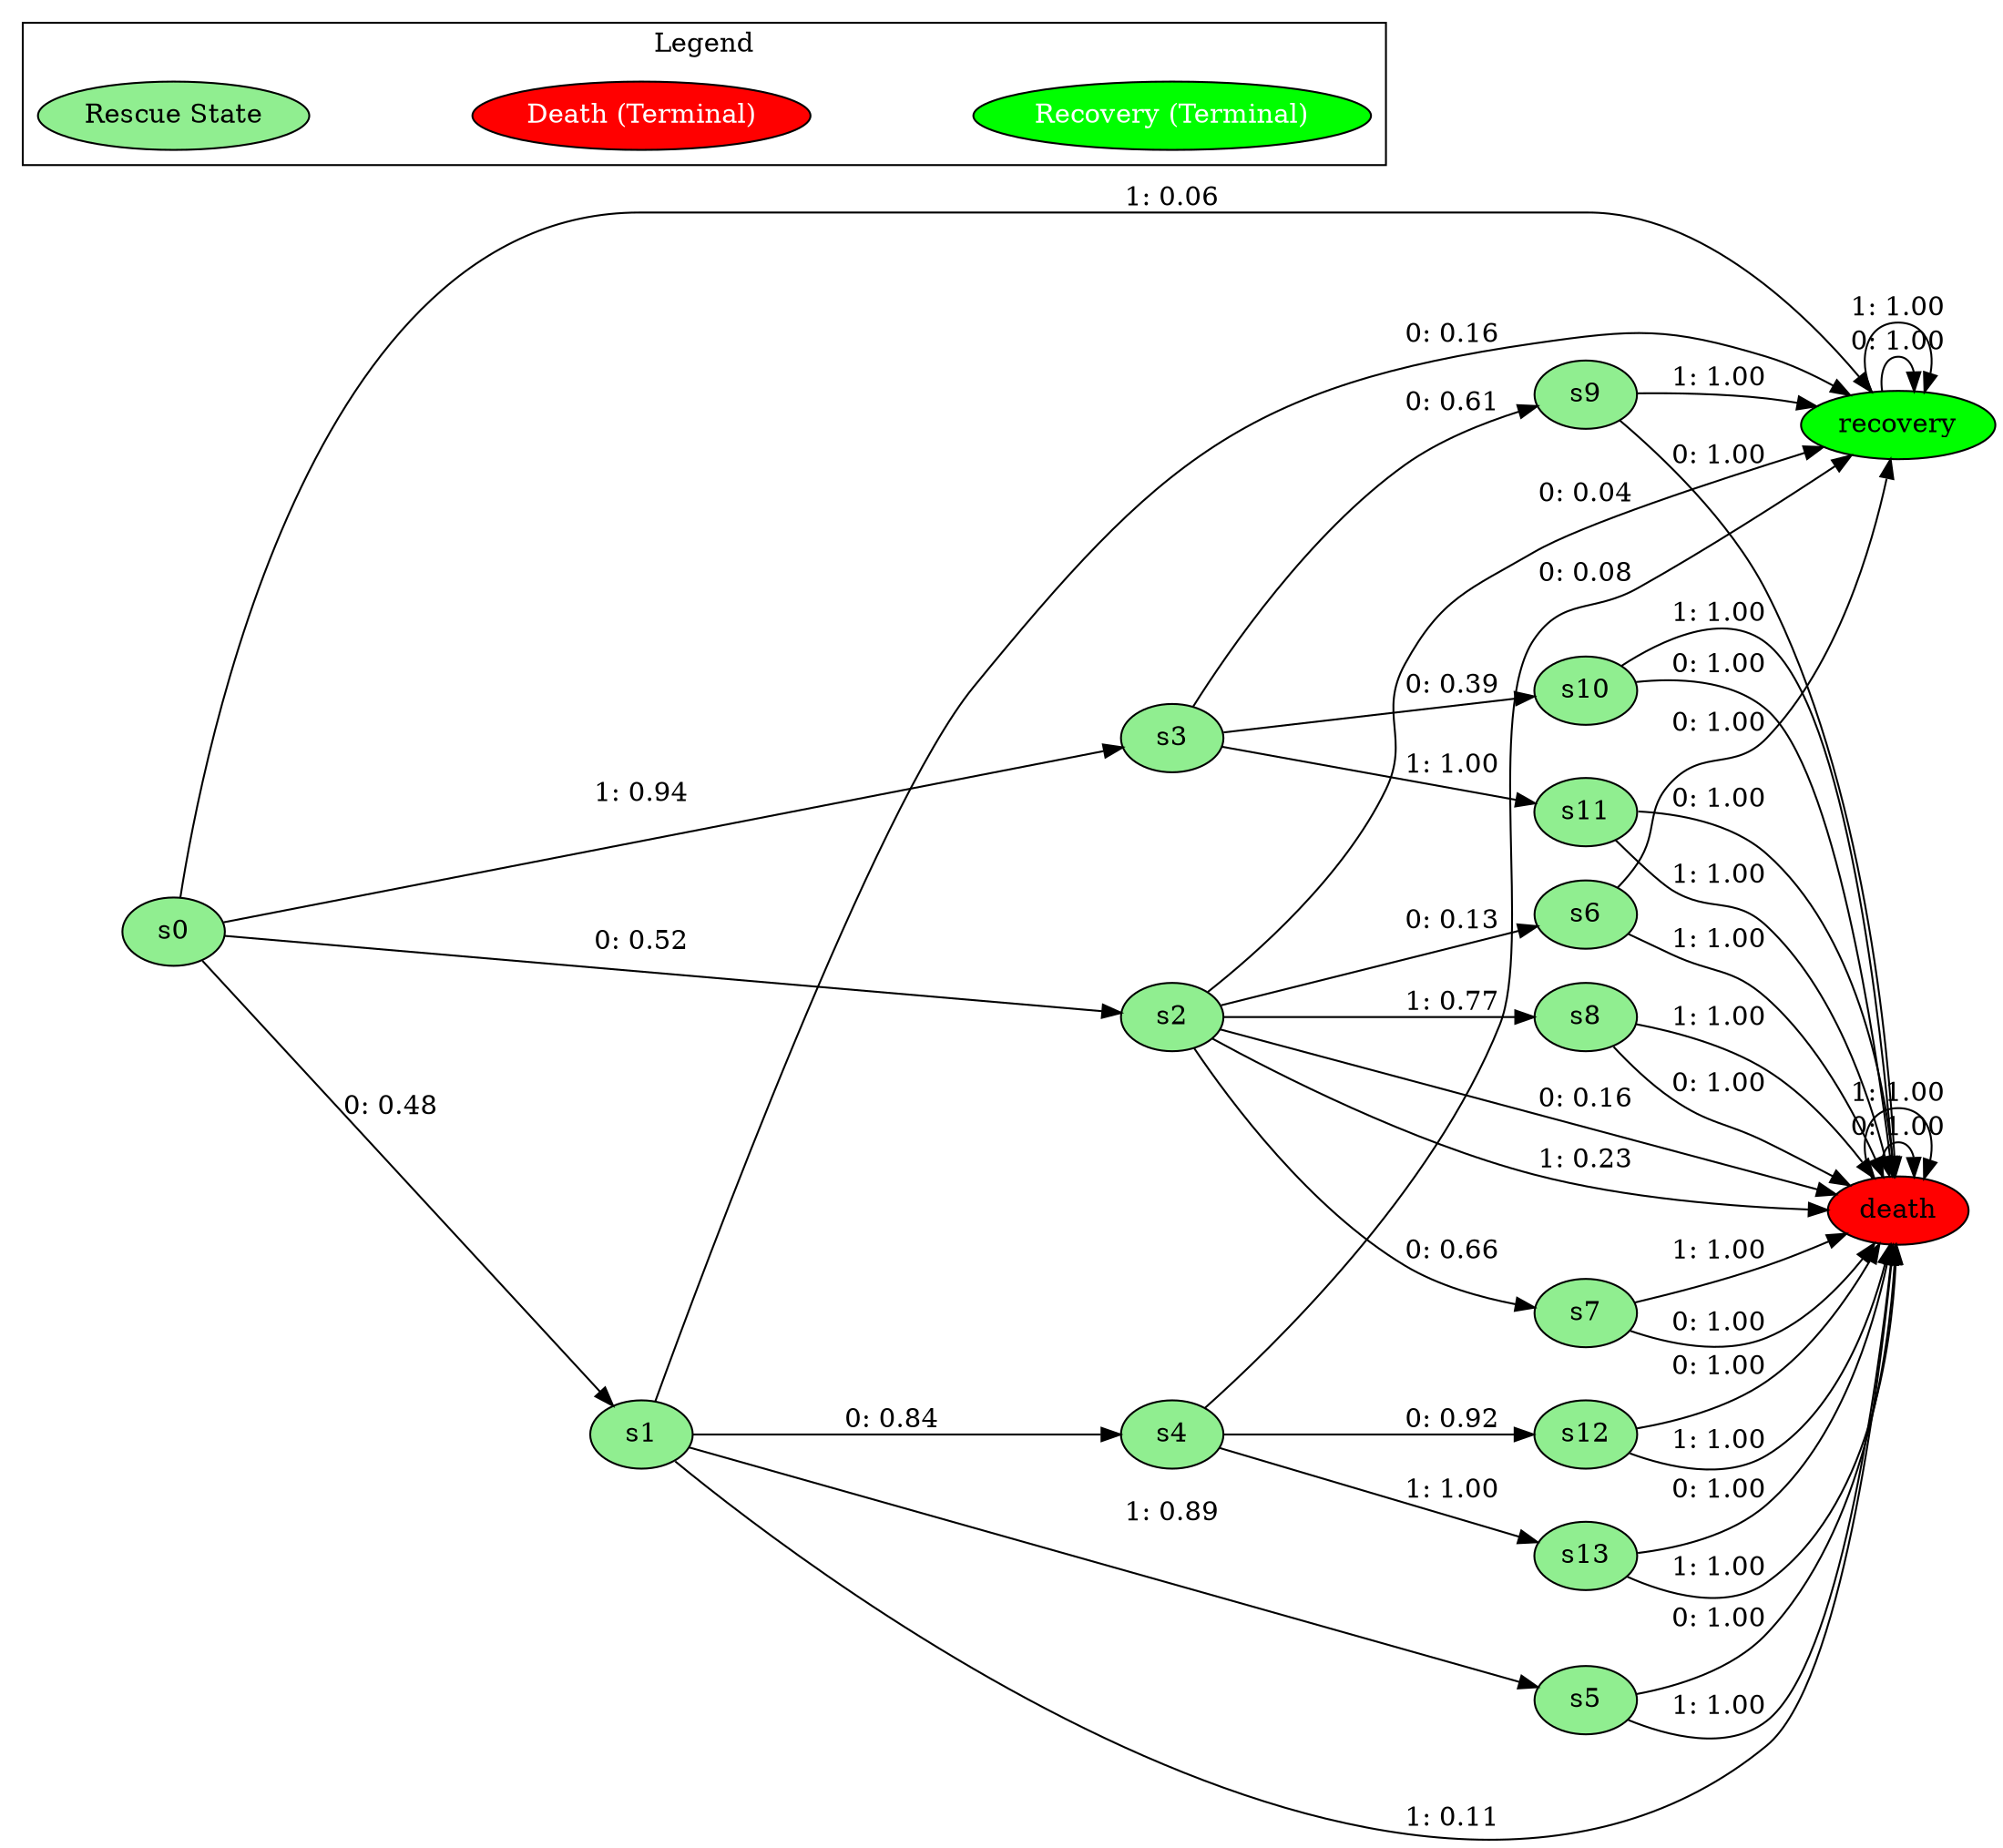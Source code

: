 // LifeGate-MDP
digraph {
	rankdir=LR
	death [label=death fillcolor=red style=filled]
	recovery [label=recovery fillcolor=green style=filled]
	s0 [label=s0 fillcolor=lightgreen style=filled]
	s1 [label=s1 fillcolor=lightgreen style=filled]
	s2 [label=s2 fillcolor=lightgreen style=filled]
	s3 [label=s3 fillcolor=lightgreen style=filled]
	s4 [label=s4 fillcolor=lightgreen style=filled]
	s5 [label=s5 fillcolor=lightgreen style=filled]
	s6 [label=s6 fillcolor=lightgreen style=filled]
	s7 [label=s7 fillcolor=lightgreen style=filled]
	s8 [label=s8 fillcolor=lightgreen style=filled]
	s9 [label=s9 fillcolor=lightgreen style=filled]
	s10 [label=s10 fillcolor=lightgreen style=filled]
	s11 [label=s11 fillcolor=lightgreen style=filled]
	s12 [label=s12 fillcolor=lightgreen style=filled]
	s13 [label=s13 fillcolor=lightgreen style=filled]
	death -> death [label="0: 1.00"]
	death -> death [label="1: 1.00"]
	recovery -> recovery [label="0: 1.00"]
	recovery -> recovery [label="1: 1.00"]
	s0 -> s1 [label="0: 0.48"]
	s0 -> s2 [label="0: 0.52"]
	s0 -> s3 [label="1: 0.94"]
	s0 -> recovery [label="1: 0.06"]
	s1 -> s4 [label="0: 0.84"]
	s1 -> recovery [label="0: 0.16"]
	s1 -> s5 [label="1: 0.89"]
	s1 -> death [label="1: 0.11"]
	s2 -> s6 [label="0: 0.13"]
	s2 -> s7 [label="0: 0.66"]
	s2 -> death [label="0: 0.16"]
	s2 -> recovery [label="0: 0.04"]
	s2 -> s8 [label="1: 0.77"]
	s2 -> death [label="1: 0.23"]
	s3 -> s9 [label="0: 0.61"]
	s3 -> s10 [label="0: 0.39"]
	s3 -> s11 [label="1: 1.00"]
	s4 -> s12 [label="0: 0.92"]
	s4 -> recovery [label="0: 0.08"]
	s4 -> s13 [label="1: 1.00"]
	s5 -> death [label="0: 1.00"]
	s5 -> death [label="1: 1.00"]
	s6 -> recovery [label="0: 1.00"]
	s6 -> death [label="1: 1.00"]
	s7 -> death [label="0: 1.00"]
	s7 -> death [label="1: 1.00"]
	s8 -> death [label="0: 1.00"]
	s8 -> death [label="1: 1.00"]
	s9 -> death [label="0: 1.00"]
	s9 -> recovery [label="1: 1.00"]
	s10 -> death [label="0: 1.00"]
	s10 -> death [label="1: 1.00"]
	s11 -> death [label="0: 1.00"]
	s11 -> death [label="1: 1.00"]
	s12 -> death [label="0: 1.00"]
	s12 -> death [label="1: 1.00"]
	s13 -> death [label="0: 1.00"]
	s13 -> death [label="1: 1.00"]
	subgraph cluster_legend {
		label=Legend style=solid
		rank=same
		L_rescue [label="Rescue State" fillcolor=lightgreen style=filled]
		L_death [label="Death (Terminal)" fillcolor=red fontcolor=white style=filled]
		L_recovery [label="Recovery (Terminal)" fillcolor=green fontcolor=white style=filled]
		L_rescue -> L_death [style=invis]
		L_death -> L_recovery [style=invis]
	}
}
